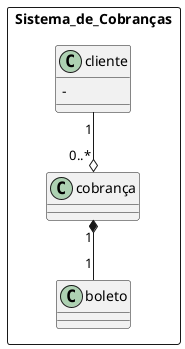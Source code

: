 @startuml sisDeCobrança
  package Sistema_de_Cobranças <<rectangle>> {
    class cliente {
      -
    }
    class cobrança {}
    cliente "1" --o "0..*" cobrança
    class boleto {}
    cobrança "1" *-- "1" boleto
  }
@enduml